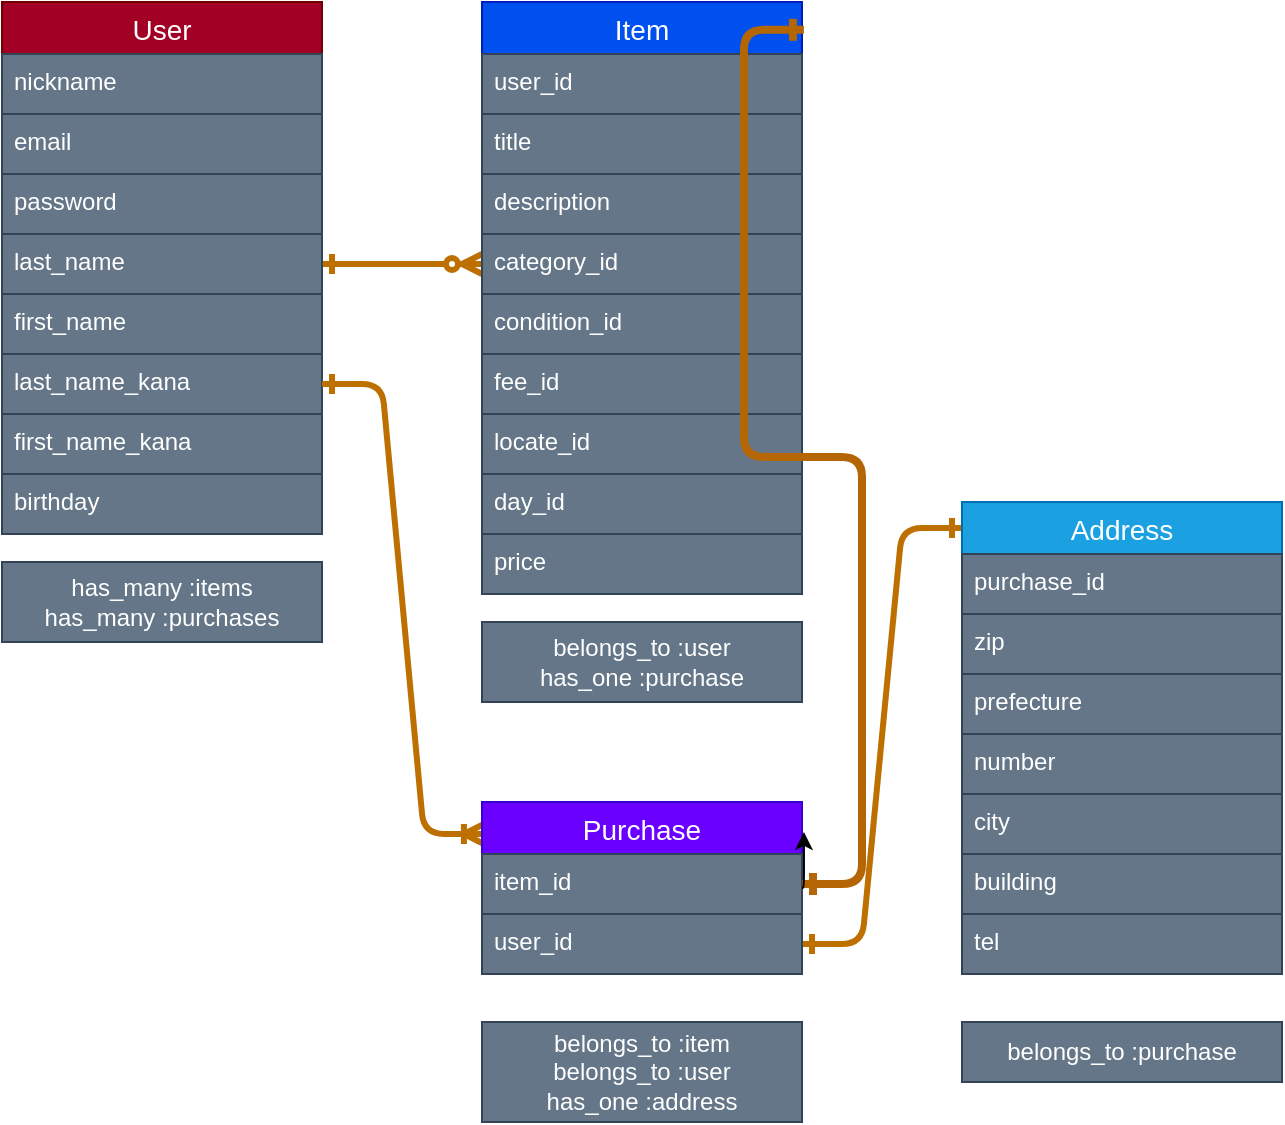 <mxfile version="13.6.5">
    <diagram id="--n_zQVP0eDyVH8UAQSu" name="ページ1">
        <mxGraphModel dx="581" dy="675" grid="1" gridSize="10" guides="1" tooltips="1" connect="1" arrows="1" fold="1" page="1" pageScale="1" pageWidth="827" pageHeight="1169" math="0" shadow="0">
            <root>
                <mxCell id="0"/>
                <mxCell id="1" parent="0"/>
                <mxCell id="42" value="" style="edgeStyle=entityRelationEdgeStyle;fontSize=12;html=1;endArrow=ERzeroToMany;endFill=1;entryX=0;entryY=0.5;entryDx=0;entryDy=0;exitX=1;exitY=0.5;exitDx=0;exitDy=0;startArrow=ERone;startFill=0;fillColor=#f0a30a;strokeColor=#BD7000;jumpSize=8;strokeWidth=3;" parent="1" source="7" target="15" edge="1">
                    <mxGeometry width="100" height="100" relative="1" as="geometry">
                        <mxPoint x="230" y="350" as="sourcePoint"/>
                        <mxPoint x="330" y="250" as="targetPoint"/>
                    </mxGeometry>
                </mxCell>
                <mxCell id="12" value="Item" style="swimlane;fontStyle=0;childLayout=stackLayout;horizontal=1;startSize=26;horizontalStack=0;resizeParent=1;resizeParentMax=0;resizeLast=0;collapsible=1;marginBottom=0;align=center;fontSize=14;fillColor=#0050ef;strokeColor=#001DBC;fontColor=#ffffff;" parent="1" vertex="1">
                    <mxGeometry x="360" y="120" width="160" height="296" as="geometry"/>
                </mxCell>
                <mxCell id="51" value="user_id" style="text;spacingLeft=4;spacingRight=4;overflow=hidden;rotatable=0;points=[[0,0.5],[1,0.5]];portConstraint=eastwest;fontSize=12;fillColor=#647687;strokeColor=#314354;fontColor=#ffffff;" parent="12" vertex="1">
                    <mxGeometry y="26" width="160" height="30" as="geometry"/>
                </mxCell>
                <mxCell id="16" value="title" style="text;spacingLeft=4;spacingRight=4;overflow=hidden;rotatable=0;points=[[0,0.5],[1,0.5]];portConstraint=eastwest;fontSize=12;fillColor=#647687;strokeColor=#314354;fontColor=#ffffff;" parent="12" vertex="1">
                    <mxGeometry y="56" width="160" height="30" as="geometry"/>
                </mxCell>
                <mxCell id="14" value="description" style="text;spacingLeft=4;spacingRight=4;overflow=hidden;rotatable=0;points=[[0,0.5],[1,0.5]];portConstraint=eastwest;fontSize=12;fillColor=#647687;strokeColor=#314354;fontColor=#ffffff;" parent="12" vertex="1">
                    <mxGeometry y="86" width="160" height="30" as="geometry"/>
                </mxCell>
                <mxCell id="15" value="category_id" style="text;spacingLeft=4;spacingRight=4;overflow=hidden;rotatable=0;points=[[0,0.5],[1,0.5]];portConstraint=eastwest;fontSize=12;fillColor=#647687;strokeColor=#314354;fontColor=#ffffff;" parent="12" vertex="1">
                    <mxGeometry y="116" width="160" height="30" as="geometry"/>
                </mxCell>
                <mxCell id="17" value="condition_id" style="text;spacingLeft=4;spacingRight=4;overflow=hidden;rotatable=0;points=[[0,0.5],[1,0.5]];portConstraint=eastwest;fontSize=12;fillColor=#647687;strokeColor=#314354;fontColor=#ffffff;" parent="12" vertex="1">
                    <mxGeometry y="146" width="160" height="30" as="geometry"/>
                </mxCell>
                <mxCell id="18" value="fee_id" style="text;spacingLeft=4;spacingRight=4;overflow=hidden;rotatable=0;points=[[0,0.5],[1,0.5]];portConstraint=eastwest;fontSize=12;fillColor=#647687;strokeColor=#314354;fontColor=#ffffff;" parent="12" vertex="1">
                    <mxGeometry y="176" width="160" height="30" as="geometry"/>
                </mxCell>
                <mxCell id="19" value="locate_id" style="text;spacingLeft=4;spacingRight=4;overflow=hidden;rotatable=0;points=[[0,0.5],[1,0.5]];portConstraint=eastwest;fontSize=12;fillColor=#647687;strokeColor=#314354;fontColor=#ffffff;" parent="12" vertex="1">
                    <mxGeometry y="206" width="160" height="30" as="geometry"/>
                </mxCell>
                <mxCell id="20" value="day_id" style="text;spacingLeft=4;spacingRight=4;overflow=hidden;rotatable=0;points=[[0,0.5],[1,0.5]];portConstraint=eastwest;fontSize=12;fillColor=#647687;strokeColor=#314354;fontColor=#ffffff;" parent="12" vertex="1">
                    <mxGeometry y="236" width="160" height="30" as="geometry"/>
                </mxCell>
                <mxCell id="21" value="price" style="text;spacingLeft=4;spacingRight=4;overflow=hidden;rotatable=0;points=[[0,0.5],[1,0.5]];portConstraint=eastwest;fontSize=12;fillColor=#647687;strokeColor=#314354;fontColor=#ffffff;" parent="12" vertex="1">
                    <mxGeometry y="266" width="160" height="30" as="geometry"/>
                </mxCell>
                <mxCell id="2" value="User" style="swimlane;fontStyle=0;childLayout=stackLayout;horizontal=1;startSize=26;horizontalStack=0;resizeParent=1;resizeParentMax=0;resizeLast=0;collapsible=1;marginBottom=0;align=center;fontSize=14;fillColor=#a20025;strokeColor=#6F0000;fontColor=#ffffff;" parent="1" vertex="1">
                    <mxGeometry x="120" y="120" width="160" height="266" as="geometry"/>
                </mxCell>
                <mxCell id="4" value="nickname" style="text;spacingLeft=4;spacingRight=4;overflow=hidden;rotatable=0;points=[[0,0.5],[1,0.5]];portConstraint=eastwest;fontSize=12;fillColor=#647687;strokeColor=#314354;fontColor=#ffffff;" parent="2" vertex="1">
                    <mxGeometry y="26" width="160" height="30" as="geometry"/>
                </mxCell>
                <mxCell id="5" value="email" style="text;spacingLeft=4;spacingRight=4;overflow=hidden;rotatable=0;points=[[0,0.5],[1,0.5]];portConstraint=eastwest;fontSize=12;fillColor=#647687;strokeColor=#314354;fontColor=#ffffff;" parent="2" vertex="1">
                    <mxGeometry y="56" width="160" height="30" as="geometry"/>
                </mxCell>
                <mxCell id="6" value="password" style="text;spacingLeft=4;spacingRight=4;overflow=hidden;rotatable=0;points=[[0,0.5],[1,0.5]];portConstraint=eastwest;fontSize=12;fillColor=#647687;strokeColor=#314354;fontColor=#ffffff;" parent="2" vertex="1">
                    <mxGeometry y="86" width="160" height="30" as="geometry"/>
                </mxCell>
                <mxCell id="7" value="last_name" style="text;spacingLeft=4;spacingRight=4;overflow=hidden;rotatable=0;points=[[0,0.5],[1,0.5]];portConstraint=eastwest;fontSize=12;fillColor=#647687;strokeColor=#314354;fontColor=#ffffff;" parent="2" vertex="1">
                    <mxGeometry y="116" width="160" height="30" as="geometry"/>
                </mxCell>
                <mxCell id="8" value="first_name" style="text;spacingLeft=4;spacingRight=4;overflow=hidden;rotatable=0;points=[[0,0.5],[1,0.5]];portConstraint=eastwest;fontSize=12;fillColor=#647687;strokeColor=#314354;fontColor=#ffffff;" parent="2" vertex="1">
                    <mxGeometry y="146" width="160" height="30" as="geometry"/>
                </mxCell>
                <mxCell id="9" value="last_name_kana&#10;" style="text;spacingLeft=4;spacingRight=4;overflow=hidden;rotatable=0;points=[[0,0.5],[1,0.5]];portConstraint=eastwest;fontSize=12;fillColor=#647687;strokeColor=#314354;fontColor=#ffffff;" parent="2" vertex="1">
                    <mxGeometry y="176" width="160" height="30" as="geometry"/>
                </mxCell>
                <mxCell id="10" value="first_name_kana" style="text;spacingLeft=4;spacingRight=4;overflow=hidden;rotatable=0;points=[[0,0.5],[1,0.5]];portConstraint=eastwest;fontSize=12;fillColor=#647687;strokeColor=#314354;fontColor=#ffffff;" parent="2" vertex="1">
                    <mxGeometry y="206" width="160" height="30" as="geometry"/>
                </mxCell>
                <mxCell id="11" value="birthday" style="text;spacingLeft=4;spacingRight=4;overflow=hidden;rotatable=0;points=[[0,0.5],[1,0.5]];portConstraint=eastwest;fontSize=12;fillColor=#647687;strokeColor=#314354;fontColor=#ffffff;" parent="2" vertex="1">
                    <mxGeometry y="236" width="160" height="30" as="geometry"/>
                </mxCell>
                <mxCell id="48" value="" style="edgeStyle=entityRelationEdgeStyle;fontSize=12;html=1;endArrow=ERone;endFill=0;startArrow=ERone;startFill=0;fillColor=#f0a30a;strokeColor=#BD7000;jumpSize=8;strokeWidth=3;exitX=1;exitY=0.5;exitDx=0;exitDy=0;entryX=0;entryY=0.055;entryDx=0;entryDy=0;entryPerimeter=0;" parent="1" source="57" target="59" edge="1">
                    <mxGeometry width="100" height="100" relative="1" as="geometry">
                        <mxPoint x="510" y="310" as="sourcePoint"/>
                        <mxPoint x="690" y="600" as="targetPoint"/>
                    </mxGeometry>
                </mxCell>
                <mxCell id="54" value="has_many :items&lt;br&gt;has_many :purchases" style="whiteSpace=wrap;html=1;align=center;strokeColor=#314354;fontColor=#ffffff;fillColor=#647687;" parent="1" vertex="1">
                    <mxGeometry x="120" y="400" width="160" height="40" as="geometry"/>
                </mxCell>
                <mxCell id="55" value="belongs_to :user&lt;br&gt;has_one :purchase" style="whiteSpace=wrap;html=1;align=center;fillColor=#647687;strokeColor=#314354;fontColor=#ffffff;" parent="1" vertex="1">
                    <mxGeometry x="360" y="430" width="160" height="40" as="geometry"/>
                </mxCell>
                <mxCell id="56" value="belongs_to :item&lt;br&gt;belongs_to :user&lt;br&gt;has_one :address" style="whiteSpace=wrap;html=1;align=center;fillColor=#647687;strokeColor=#314354;fontColor=#ffffff;" parent="1" vertex="1">
                    <mxGeometry x="360" y="630" width="160" height="50" as="geometry"/>
                </mxCell>
                <mxCell id="58" value="" style="edgeStyle=entityRelationEdgeStyle;fontSize=12;html=1;endArrow=ERoneToMany;entryX=0.006;entryY=0.186;entryDx=0;entryDy=0;exitX=1;exitY=0.5;exitDx=0;exitDy=0;startArrow=ERone;startFill=0;fillColor=#f0a30a;strokeColor=#BD7000;jumpSize=8;strokeWidth=3;entryPerimeter=0;" parent="1" source="9" target="35" edge="1">
                    <mxGeometry width="100" height="100" relative="1" as="geometry">
                        <mxPoint x="440" y="400" as="sourcePoint"/>
                        <mxPoint x="540" y="300" as="targetPoint"/>
                    </mxGeometry>
                </mxCell>
                <mxCell id="35" value="Purchase" style="swimlane;fontStyle=0;childLayout=stackLayout;horizontal=1;startSize=26;horizontalStack=0;resizeParent=1;resizeParentMax=0;resizeLast=0;collapsible=1;marginBottom=0;align=center;fontSize=14;fillColor=#6a00ff;strokeColor=#3700CC;fontColor=#ffffff;" parent="1" vertex="1">
                    <mxGeometry x="360" y="520" width="160" height="86" as="geometry"/>
                </mxCell>
                <mxCell id="52" value="item_id" style="text;spacingLeft=4;spacingRight=4;overflow=hidden;rotatable=0;points=[[0,0.5],[1,0.5]];portConstraint=eastwest;fontSize=12;fillColor=#647687;strokeColor=#314354;fontColor=#ffffff;" parent="35" vertex="1">
                    <mxGeometry y="26" width="160" height="30" as="geometry"/>
                </mxCell>
                <mxCell id="57" value="user_id" style="text;spacingLeft=4;spacingRight=4;overflow=hidden;rotatable=0;points=[[0,0.5],[1,0.5]];portConstraint=eastwest;fontSize=12;fillColor=#647687;strokeColor=#314354;fontColor=#ffffff;" parent="35" vertex="1">
                    <mxGeometry y="56" width="160" height="30" as="geometry"/>
                </mxCell>
                <mxCell id="64" value="" style="edgeStyle=entityRelationEdgeStyle;fontSize=12;html=1;endArrow=ERone;exitX=1.006;exitY=0.047;exitDx=0;exitDy=0;exitPerimeter=0;startArrow=ERone;startFill=0;endFill=0;fillColor=#fad7ac;strokeColor=#b46504;strokeWidth=4;" edge="1" parent="1" source="12" target="52">
                    <mxGeometry width="100" height="100" relative="1" as="geometry">
                        <mxPoint x="580" y="380" as="sourcePoint"/>
                        <mxPoint x="680" y="280" as="targetPoint"/>
                    </mxGeometry>
                </mxCell>
                <mxCell id="65" style="edgeStyle=orthogonalEdgeStyle;curved=0;rounded=1;sketch=0;orthogonalLoop=1;jettySize=auto;html=1;exitX=1;exitY=0.5;exitDx=0;exitDy=0;entryX=1.006;entryY=0.174;entryDx=0;entryDy=0;entryPerimeter=0;" edge="1" parent="1" source="35" target="35">
                    <mxGeometry relative="1" as="geometry"/>
                </mxCell>
                <mxCell id="67" value="belongs_to :purchase" style="whiteSpace=wrap;html=1;align=center;fillColor=#647687;strokeColor=#314354;fontColor=#ffffff;" vertex="1" parent="1">
                    <mxGeometry x="600" y="630" width="160" height="30" as="geometry"/>
                </mxCell>
                <mxCell id="59" value="Address" style="swimlane;fontStyle=0;childLayout=stackLayout;horizontal=1;startSize=26;horizontalStack=0;resizeParent=1;resizeParentMax=0;resizeLast=0;collapsible=1;marginBottom=0;align=center;fontSize=14;rounded=0;sketch=0;fillColor=#1ba1e2;strokeColor=#006EAF;fontColor=#ffffff;" vertex="1" parent="1">
                    <mxGeometry x="600" y="370" width="160" height="236" as="geometry"/>
                </mxCell>
                <mxCell id="36" value="purchase_id" style="text;spacingLeft=4;spacingRight=4;overflow=hidden;rotatable=0;points=[[0,0.5],[1,0.5]];portConstraint=eastwest;fontSize=12;fillColor=#647687;strokeColor=#314354;fontColor=#ffffff;" parent="59" vertex="1">
                    <mxGeometry y="26" width="160" height="30" as="geometry"/>
                </mxCell>
                <mxCell id="63" value="zip" style="text;spacingLeft=4;spacingRight=4;overflow=hidden;rotatable=0;points=[[0,0.5],[1,0.5]];portConstraint=eastwest;fontSize=12;fillColor=#647687;strokeColor=#314354;fontColor=#ffffff;" vertex="1" parent="59">
                    <mxGeometry y="56" width="160" height="30" as="geometry"/>
                </mxCell>
                <mxCell id="37" value="prefecture" style="text;spacingLeft=4;spacingRight=4;overflow=hidden;rotatable=0;points=[[0,0.5],[1,0.5]];portConstraint=eastwest;fontSize=12;fillColor=#647687;strokeColor=#314354;fontColor=#ffffff;" parent="59" vertex="1">
                    <mxGeometry y="86" width="160" height="30" as="geometry"/>
                </mxCell>
                <mxCell id="39" value="number&#10;" style="text;spacingLeft=4;spacingRight=4;overflow=hidden;rotatable=0;points=[[0,0.5],[1,0.5]];portConstraint=eastwest;fontSize=12;fillColor=#647687;strokeColor=#314354;fontColor=#ffffff;" parent="59" vertex="1">
                    <mxGeometry y="116" width="160" height="30" as="geometry"/>
                </mxCell>
                <mxCell id="38" value="city" style="text;spacingLeft=4;spacingRight=4;overflow=hidden;rotatable=0;points=[[0,0.5],[1,0.5]];portConstraint=eastwest;fontSize=12;fillColor=#647687;strokeColor=#314354;fontColor=#ffffff;" parent="59" vertex="1">
                    <mxGeometry y="146" width="160" height="30" as="geometry"/>
                </mxCell>
                <mxCell id="40" value="building" style="text;spacingLeft=4;spacingRight=4;overflow=hidden;rotatable=0;points=[[0,0.5],[1,0.5]];portConstraint=eastwest;fontSize=12;fillColor=#647687;strokeColor=#314354;fontColor=#ffffff;" parent="59" vertex="1">
                    <mxGeometry y="176" width="160" height="30" as="geometry"/>
                </mxCell>
                <mxCell id="41" value="tel" style="text;spacingLeft=4;spacingRight=4;overflow=hidden;rotatable=0;points=[[0,0.5],[1,0.5]];portConstraint=eastwest;fontSize=12;fillColor=#647687;strokeColor=#314354;fontColor=#ffffff;" parent="59" vertex="1">
                    <mxGeometry y="206" width="160" height="30" as="geometry"/>
                </mxCell>
            </root>
        </mxGraphModel>
    </diagram>
</mxfile>